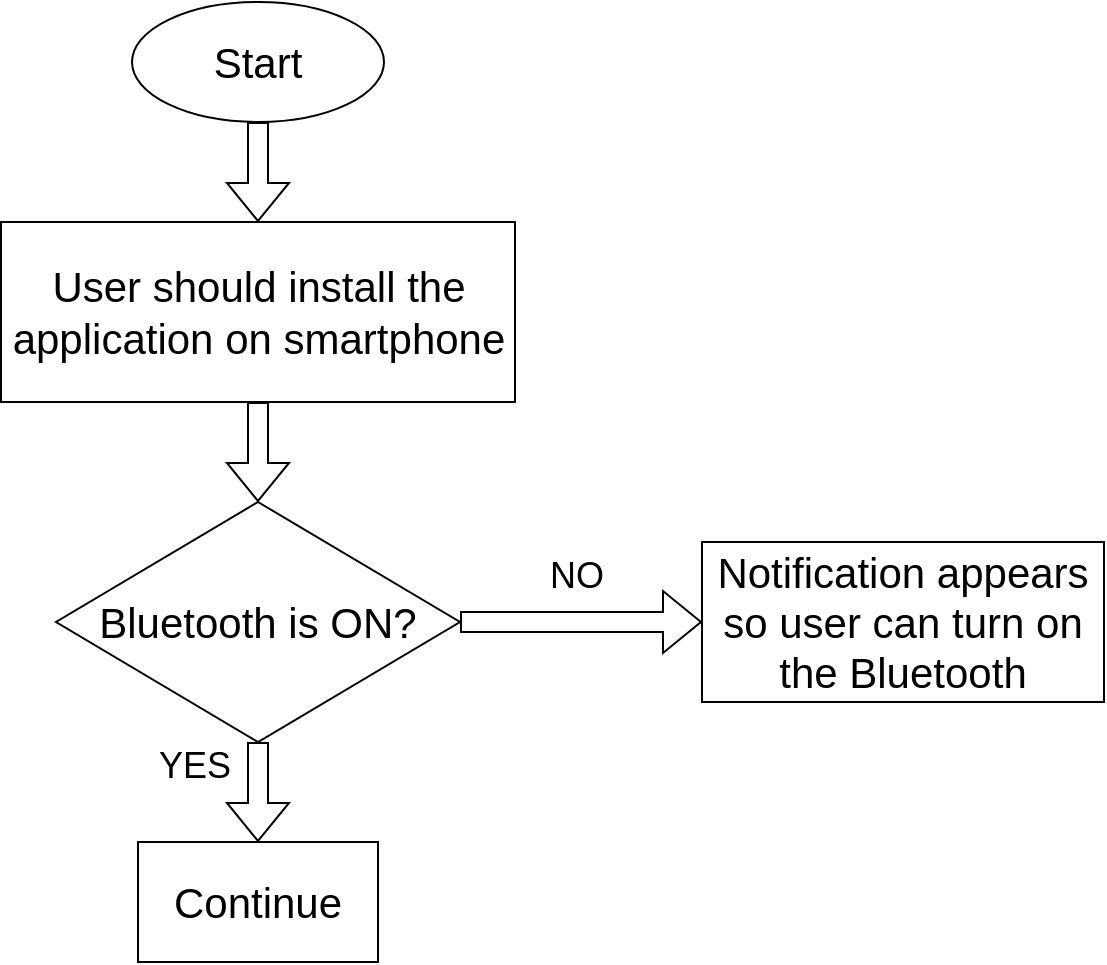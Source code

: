<mxfile version="15.4.3" type="github">
  <diagram id="C5RBs43oDa-KdzZeNtuy" name="Page-1">
    <mxGraphModel dx="1040" dy="569" grid="1" gridSize="10" guides="1" tooltips="1" connect="1" arrows="1" fold="1" page="1" pageScale="1" pageWidth="827" pageHeight="1169" math="0" shadow="0">
      <root>
        <mxCell id="WIyWlLk6GJQsqaUBKTNV-0" />
        <mxCell id="WIyWlLk6GJQsqaUBKTNV-1" parent="WIyWlLk6GJQsqaUBKTNV-0" />
        <mxCell id="O2UF7IChX4cqMfmPYLJX-12" value="" style="edgeStyle=orthogonalEdgeStyle;shape=flexArrow;rounded=0;orthogonalLoop=1;jettySize=auto;html=1;fontSize=21;" edge="1" parent="WIyWlLk6GJQsqaUBKTNV-1" source="O2UF7IChX4cqMfmPYLJX-0" target="O2UF7IChX4cqMfmPYLJX-11">
          <mxGeometry relative="1" as="geometry" />
        </mxCell>
        <mxCell id="O2UF7IChX4cqMfmPYLJX-0" value="Start" style="ellipse;whiteSpace=wrap;html=1;fontSize=21;" vertex="1" parent="WIyWlLk6GJQsqaUBKTNV-1">
          <mxGeometry x="294" y="60" width="126" height="60" as="geometry" />
        </mxCell>
        <mxCell id="O2UF7IChX4cqMfmPYLJX-20" value="" style="edgeStyle=orthogonalEdgeStyle;shape=flexArrow;rounded=0;orthogonalLoop=1;jettySize=auto;html=1;fontSize=21;" edge="1" parent="WIyWlLk6GJQsqaUBKTNV-1" source="O2UF7IChX4cqMfmPYLJX-11" target="O2UF7IChX4cqMfmPYLJX-19">
          <mxGeometry relative="1" as="geometry" />
        </mxCell>
        <mxCell id="O2UF7IChX4cqMfmPYLJX-11" value="User should install the application on smartphone" style="whiteSpace=wrap;html=1;fontSize=21;" vertex="1" parent="WIyWlLk6GJQsqaUBKTNV-1">
          <mxGeometry x="228.5" y="170" width="257" height="90" as="geometry" />
        </mxCell>
        <mxCell id="O2UF7IChX4cqMfmPYLJX-22" value="" style="edgeStyle=orthogonalEdgeStyle;shape=flexArrow;rounded=0;orthogonalLoop=1;jettySize=auto;html=1;fontSize=21;" edge="1" parent="WIyWlLk6GJQsqaUBKTNV-1" source="O2UF7IChX4cqMfmPYLJX-19" target="O2UF7IChX4cqMfmPYLJX-21">
          <mxGeometry relative="1" as="geometry" />
        </mxCell>
        <mxCell id="O2UF7IChX4cqMfmPYLJX-24" value="" style="edgeStyle=orthogonalEdgeStyle;shape=flexArrow;rounded=0;orthogonalLoop=1;jettySize=auto;html=1;fontSize=21;" edge="1" parent="WIyWlLk6GJQsqaUBKTNV-1" source="O2UF7IChX4cqMfmPYLJX-19" target="O2UF7IChX4cqMfmPYLJX-23">
          <mxGeometry relative="1" as="geometry" />
        </mxCell>
        <mxCell id="O2UF7IChX4cqMfmPYLJX-19" value="Bluetooth is ON?" style="rhombus;whiteSpace=wrap;html=1;fontSize=21;" vertex="1" parent="WIyWlLk6GJQsqaUBKTNV-1">
          <mxGeometry x="256" y="310" width="202" height="120" as="geometry" />
        </mxCell>
        <mxCell id="O2UF7IChX4cqMfmPYLJX-21" value="Continue" style="whiteSpace=wrap;html=1;fontSize=21;" vertex="1" parent="WIyWlLk6GJQsqaUBKTNV-1">
          <mxGeometry x="297" y="480" width="120" height="60" as="geometry" />
        </mxCell>
        <mxCell id="O2UF7IChX4cqMfmPYLJX-23" value="Notification appears so user can turn on the Bluetooth" style="whiteSpace=wrap;html=1;fontSize=21;" vertex="1" parent="WIyWlLk6GJQsqaUBKTNV-1">
          <mxGeometry x="579" y="330" width="201" height="80" as="geometry" />
        </mxCell>
        <mxCell id="O2UF7IChX4cqMfmPYLJX-25" value="&lt;span style=&quot;font-weight: normal&quot;&gt;&lt;font style=&quot;font-size: 18px&quot;&gt;NO&lt;/font&gt;&lt;/span&gt;" style="text;strokeColor=none;fillColor=none;html=1;fontSize=24;fontStyle=1;verticalAlign=middle;align=center;" vertex="1" parent="WIyWlLk6GJQsqaUBKTNV-1">
          <mxGeometry x="485.5" y="330" width="60" height="30" as="geometry" />
        </mxCell>
        <mxCell id="O2UF7IChX4cqMfmPYLJX-26" value="&lt;span style=&quot;font-weight: normal&quot;&gt;&lt;font style=&quot;font-size: 18px&quot;&gt;YES&lt;/font&gt;&lt;/span&gt;" style="text;strokeColor=none;fillColor=none;html=1;fontSize=24;fontStyle=1;verticalAlign=middle;align=center;" vertex="1" parent="WIyWlLk6GJQsqaUBKTNV-1">
          <mxGeometry x="250" y="420" width="150" height="40" as="geometry" />
        </mxCell>
      </root>
    </mxGraphModel>
  </diagram>
</mxfile>
